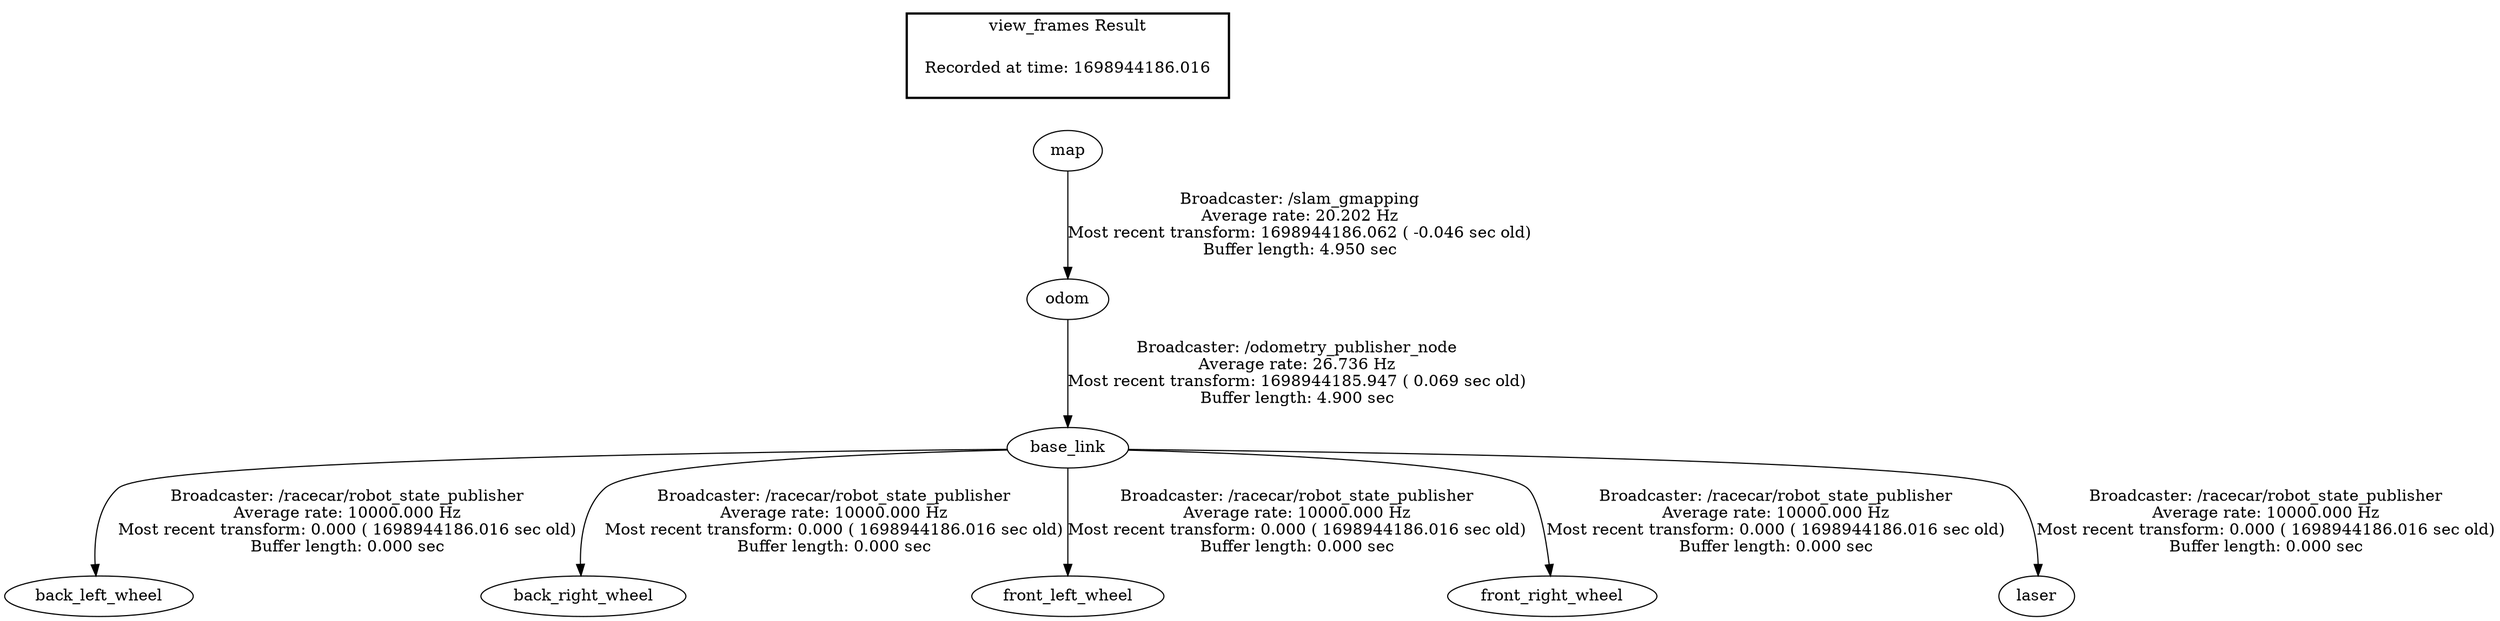 digraph G {
"base_link" -> "back_left_wheel"[label="Broadcaster: /racecar/robot_state_publisher\nAverage rate: 10000.000 Hz\nMost recent transform: 0.000 ( 1698944186.016 sec old)\nBuffer length: 0.000 sec\n"];
"odom" -> "base_link"[label="Broadcaster: /odometry_publisher_node\nAverage rate: 26.736 Hz\nMost recent transform: 1698944185.947 ( 0.069 sec old)\nBuffer length: 4.900 sec\n"];
"base_link" -> "back_right_wheel"[label="Broadcaster: /racecar/robot_state_publisher\nAverage rate: 10000.000 Hz\nMost recent transform: 0.000 ( 1698944186.016 sec old)\nBuffer length: 0.000 sec\n"];
"base_link" -> "front_left_wheel"[label="Broadcaster: /racecar/robot_state_publisher\nAverage rate: 10000.000 Hz\nMost recent transform: 0.000 ( 1698944186.016 sec old)\nBuffer length: 0.000 sec\n"];
"base_link" -> "front_right_wheel"[label="Broadcaster: /racecar/robot_state_publisher\nAverage rate: 10000.000 Hz\nMost recent transform: 0.000 ( 1698944186.016 sec old)\nBuffer length: 0.000 sec\n"];
"base_link" -> "laser"[label="Broadcaster: /racecar/robot_state_publisher\nAverage rate: 10000.000 Hz\nMost recent transform: 0.000 ( 1698944186.016 sec old)\nBuffer length: 0.000 sec\n"];
"map" -> "odom"[label="Broadcaster: /slam_gmapping\nAverage rate: 20.202 Hz\nMost recent transform: 1698944186.062 ( -0.046 sec old)\nBuffer length: 4.950 sec\n"];
edge [style=invis];
 subgraph cluster_legend { style=bold; color=black; label ="view_frames Result";
"Recorded at time: 1698944186.016"[ shape=plaintext ] ;
 }->"map";
}